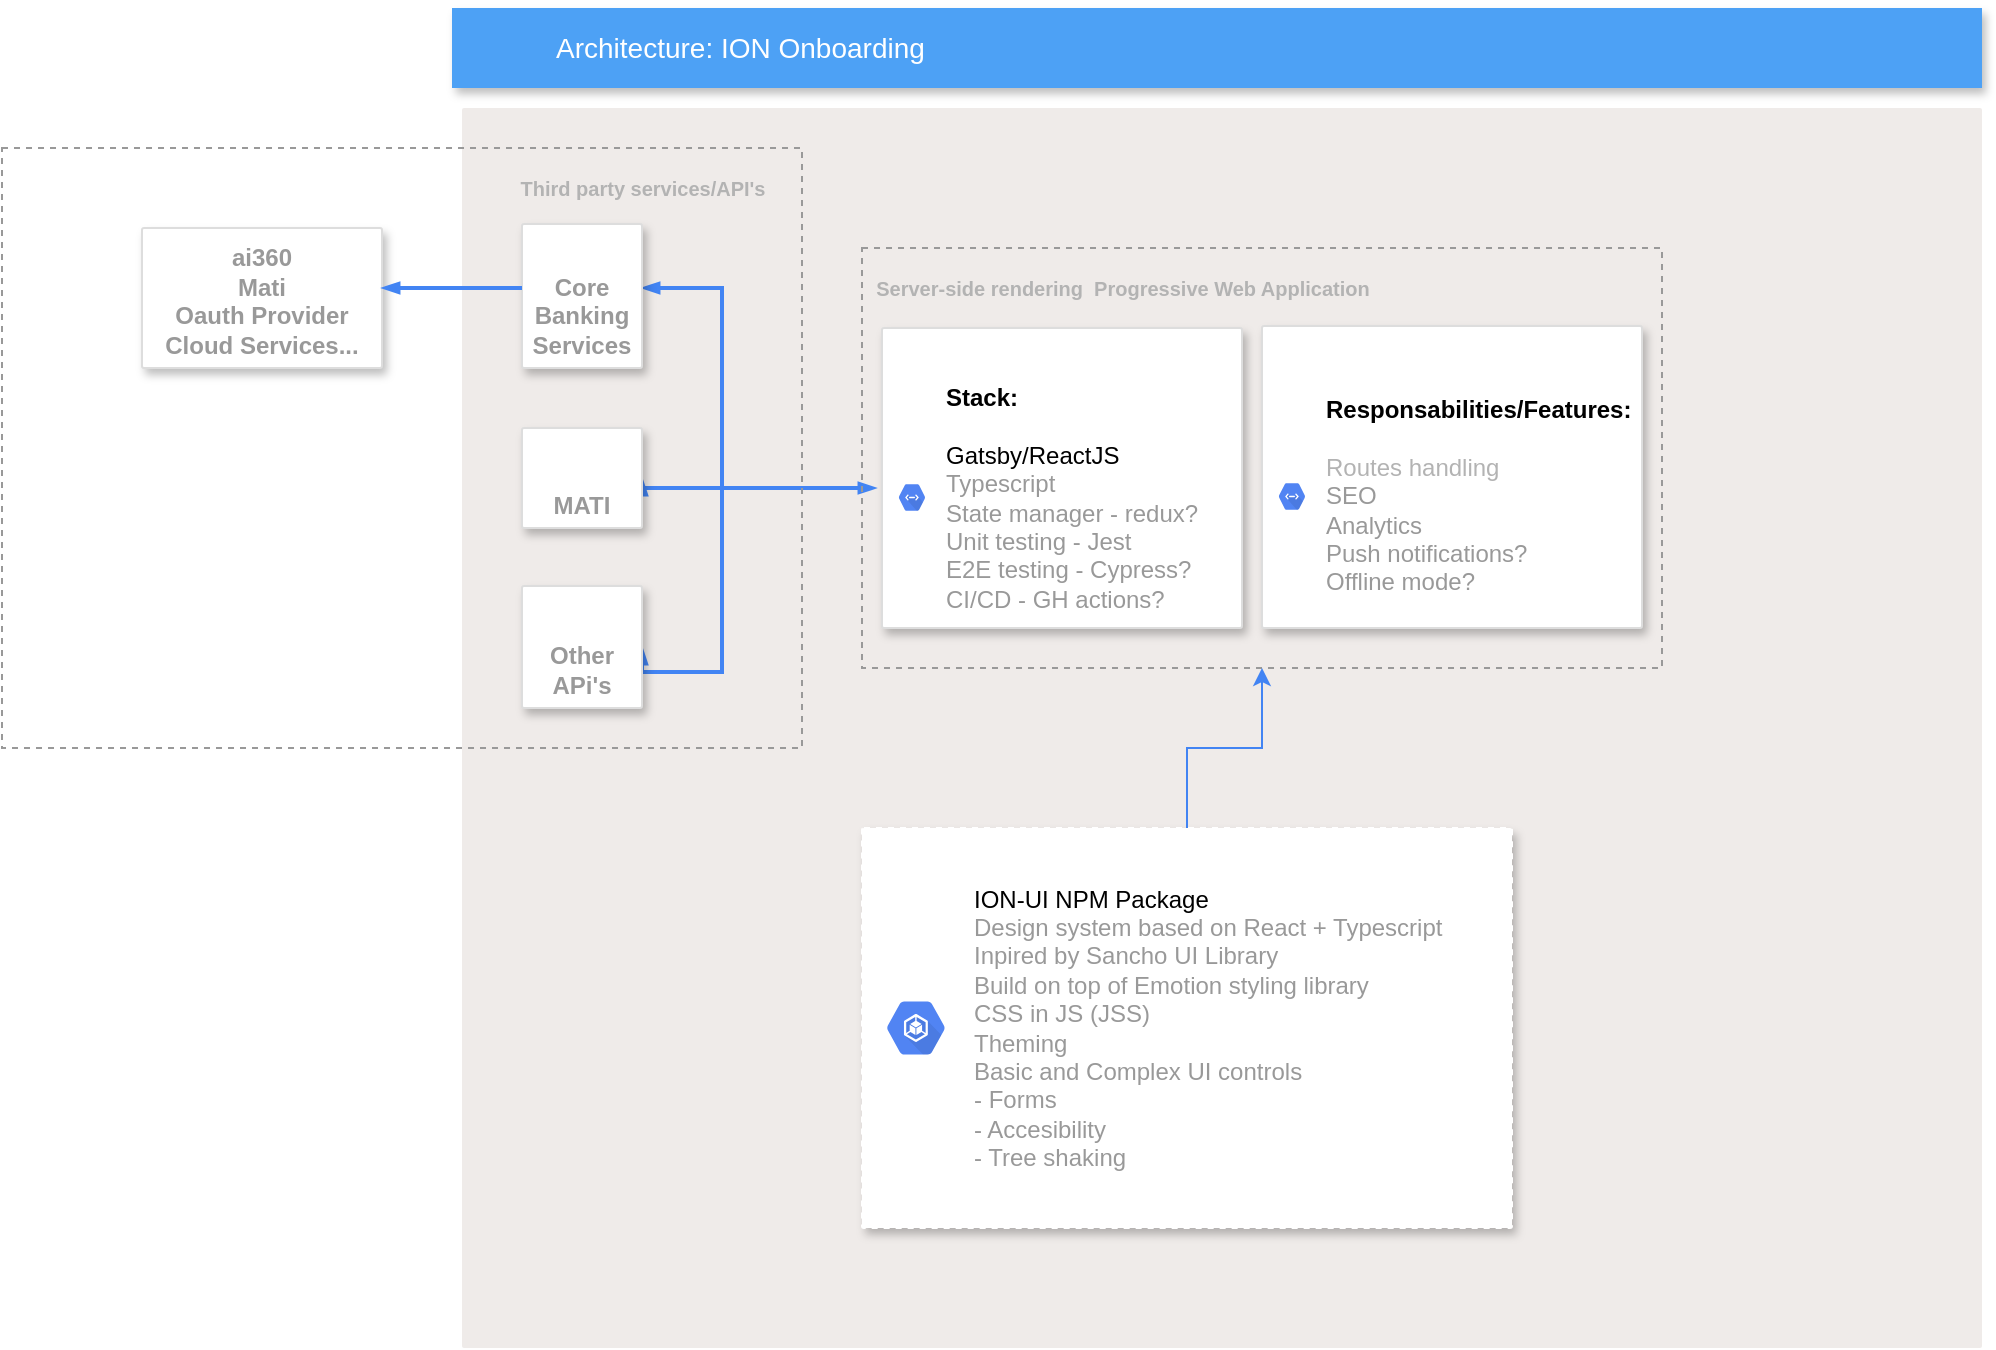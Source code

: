 <mxfile version="14.2.3" type="github">
  <diagram id="f106602c-feb2-e66a-4537-3a34d633f6aa" name="Page-1">
    <mxGraphModel dx="2472" dy="845" grid="1" gridSize="10" guides="1" tooltips="1" connect="1" arrows="1" fold="1" page="1" pageScale="1" pageWidth="1169" pageHeight="827" background="#ffffff" math="0" shadow="0">
      <root>
        <mxCell id="0" />
        <mxCell id="1" parent="0" />
        <mxCell id="C-yEnUiBXdjGMgicQ9S--25" value="" style="points=[[0,0,0],[0.25,0,0],[0.5,0,0],[0.75,0,0],[1,0,0],[1,0.25,0],[1,0.5,0],[1,0.75,0],[1,1,0],[0.75,1,0],[0.5,1,0],[0.25,1,0],[0,1,0],[0,0.75,0],[0,0.5,0],[0,0.25,0]];rounded=1;absoluteArcSize=1;arcSize=2;html=1;strokeColor=none;gradientColor=none;shadow=0;dashed=0;fontSize=12;fontColor=#9E9E9E;align=left;verticalAlign=top;spacing=10;spacingTop=-4;fillColor=#EFEBE9;" vertex="1" parent="1">
          <mxGeometry x="90" y="90" width="760" height="620" as="geometry" />
        </mxCell>
        <mxCell id="2" value="Architecture: ION Onboarding&amp;nbsp;" style="fillColor=#4DA1F5;strokeColor=none;shadow=1;gradientColor=none;fontSize=14;align=left;spacingLeft=50;fontColor=#ffffff;html=1;" parent="1" vertex="1">
          <mxGeometry x="85" y="40" width="765" height="40" as="geometry" />
        </mxCell>
        <mxCell id="12" value="" style="strokeColor=#dddddd;fillColor=#ffffff;shadow=1;strokeWidth=1;rounded=1;absoluteArcSize=1;arcSize=2;fontSize=14;fontColor=#808080;align=left;html=1;" parent="1" vertex="1">
          <mxGeometry x="300" y="200" width="180" height="150" as="geometry" />
        </mxCell>
        <mxCell id="13" value="&lt;font color=&quot;#000000&quot;&gt;&lt;b&gt;Stack:&lt;/b&gt;&lt;br&gt;&lt;br&gt;Gatsby/ReactJS&lt;br&gt;&lt;/font&gt;Typescript&lt;br&gt;State manager - redux?&lt;br&gt;Unit testing - Jest&lt;br&gt;E2E testing - Cypress?&lt;br&gt;CI/CD - GH actions?" style="dashed=0;connectable=0;html=1;fillColor=#5184F3;strokeColor=none;shape=mxgraph.gcp2.hexIcon;prIcon=cloud_endpoints;part=1;labelPosition=right;verticalLabelPosition=middle;align=left;verticalAlign=middle;spacingLeft=5;fontColor=#999999;fontSize=12;" parent="12" vertex="1">
          <mxGeometry y="0.5" width="20" height="19.5" relative="1" as="geometry">
            <mxPoint x="5" as="offset" />
          </mxGeometry>
        </mxCell>
        <mxCell id="18" value="" style="edgeStyle=orthogonalEdgeStyle;fontSize=12;html=1;endArrow=blockThin;endFill=1;rounded=0;strokeWidth=2;endSize=4;startSize=4;dashed=0;strokeColor=#4284F3;startArrow=blockThin;startFill=1;exitX=1;exitY=0.5;exitDx=0;exitDy=0;" parent="1" edge="1" source="6">
          <mxGeometry width="100" relative="1" as="geometry">
            <mxPoint x="210" y="280" as="sourcePoint" />
            <mxPoint x="297" y="280" as="targetPoint" />
            <Array as="points">
              <mxPoint x="180" y="280" />
            </Array>
          </mxGeometry>
        </mxCell>
        <mxCell id="19" value="" style="fontSize=12;html=1;endArrow=blockThin;endFill=1;rounded=0;strokeWidth=2;endSize=4;startSize=4;dashed=0;strokeColor=#4284F3;startArrow=blockThin;startFill=1;edgeStyle=orthogonalEdgeStyle;entryX=1;entryY=0.5;entryDx=0;entryDy=0;" parent="1" edge="1" target="9">
          <mxGeometry width="100" relative="1" as="geometry">
            <mxPoint x="180" y="180" as="sourcePoint" />
            <mxPoint x="180" y="490" as="targetPoint" />
            <Array as="points">
              <mxPoint x="220" y="180" />
              <mxPoint x="220" y="372" />
            </Array>
          </mxGeometry>
        </mxCell>
        <mxCell id="3" value="Core Banking Services" style="strokeColor=#dddddd;fillColor=#ffffff;shadow=1;strokeWidth=1;rounded=1;absoluteArcSize=1;arcSize=2;labelPosition=center;verticalLabelPosition=middle;align=center;verticalAlign=bottom;spacingLeft=0;fontColor=#999999;fontSize=12;whiteSpace=wrap;spacingBottom=2;html=1;fontStyle=1" parent="1" vertex="1">
          <mxGeometry x="120" y="148" width="60" height="72" as="geometry" />
        </mxCell>
        <mxCell id="6" value="MATI" style="strokeColor=#dddddd;fillColor=#ffffff;shadow=1;strokeWidth=1;rounded=1;absoluteArcSize=1;arcSize=2;labelPosition=center;verticalLabelPosition=middle;align=center;verticalAlign=bottom;spacingLeft=0;fontColor=#999999;fontSize=12;whiteSpace=wrap;spacingBottom=2;html=1;fontStyle=1" parent="1" vertex="1">
          <mxGeometry x="120" y="250" width="60" height="50" as="geometry" />
        </mxCell>
        <mxCell id="9" value="&lt;b&gt;Other APi&#39;s&lt;/b&gt;" style="strokeColor=#dddddd;fillColor=#ffffff;shadow=1;strokeWidth=1;rounded=1;absoluteArcSize=1;arcSize=2;labelPosition=center;verticalLabelPosition=middle;align=center;verticalAlign=bottom;spacingLeft=0;fontColor=#999999;fontSize=12;whiteSpace=wrap;spacingBottom=2;html=1;" parent="1" vertex="1">
          <mxGeometry x="120" y="329" width="60" height="61" as="geometry" />
        </mxCell>
        <mxCell id="C-yEnUiBXdjGMgicQ9S--27" value="&lt;font style=&quot;font-size: 10px;&quot; color=&quot;#b3b3b3&quot;&gt;&lt;b style=&quot;font-size: 10px;&quot;&gt;Third party services/API&#39;s&lt;/b&gt;&lt;/font&gt;" style="text;html=1;align=center;verticalAlign=middle;resizable=0;points=[];autosize=1;strokeWidth=4;fontSize=10;" vertex="1" parent="1">
          <mxGeometry x="110" y="120" width="140" height="20" as="geometry" />
        </mxCell>
        <mxCell id="C-yEnUiBXdjGMgicQ9S--28" value="&lt;font color=&quot;#b3b3b3&quot;&gt;&lt;b&gt;Server-side rendering&amp;nbsp; Progressive Web Application&lt;/b&gt;&lt;/font&gt;" style="text;html=1;align=center;verticalAlign=middle;resizable=0;points=[];autosize=1;strokeWidth=4;fontSize=10;" vertex="1" parent="1">
          <mxGeometry x="290" y="170" width="260" height="20" as="geometry" />
        </mxCell>
        <mxCell id="C-yEnUiBXdjGMgicQ9S--29" value="ai360&lt;br&gt;Mati&lt;br&gt;Oauth Provider&lt;br&gt;Cloud Services..." style="strokeColor=#dddddd;fillColor=#ffffff;shadow=1;strokeWidth=1;rounded=1;absoluteArcSize=1;arcSize=2;labelPosition=center;verticalLabelPosition=middle;align=center;verticalAlign=bottom;spacingLeft=0;fontColor=#999999;fontSize=12;whiteSpace=wrap;spacingBottom=2;html=1;fontStyle=1" vertex="1" parent="1">
          <mxGeometry x="-70" y="150" width="120" height="70" as="geometry" />
        </mxCell>
        <mxCell id="C-yEnUiBXdjGMgicQ9S--31" value="" style="edgeStyle=orthogonalEdgeStyle;fontSize=12;html=1;endArrow=blockThin;endFill=1;rounded=0;strokeWidth=2;endSize=4;startSize=4;dashed=0;strokeColor=#4284F3;" edge="1" parent="1">
          <mxGeometry width="100" relative="1" as="geometry">
            <mxPoint x="120" y="180" as="sourcePoint" />
            <mxPoint x="50" y="180" as="targetPoint" />
          </mxGeometry>
        </mxCell>
        <mxCell id="C-yEnUiBXdjGMgicQ9S--33" value="" style="strokeColor=#dddddd;fillColor=#ffffff;shadow=1;strokeWidth=1;rounded=1;absoluteArcSize=1;arcSize=2;fontSize=14;fontColor=#808080;align=left;html=1;" vertex="1" parent="1">
          <mxGeometry x="490" y="199" width="190" height="151" as="geometry" />
        </mxCell>
        <mxCell id="C-yEnUiBXdjGMgicQ9S--34" value="&lt;b style=&quot;color: rgb(0 , 0 , 0)&quot;&gt;Responsabilities/Features:&lt;/b&gt;&lt;br&gt;&lt;br&gt;&lt;font color=&quot;#b3b3b3&quot;&gt;Routes handling&lt;br&gt;&lt;/font&gt;SEO&lt;br&gt;Analytics&lt;br&gt;Push notifications?&lt;br&gt;Offline mode?" style="dashed=0;connectable=0;html=1;fillColor=#5184F3;strokeColor=none;shape=mxgraph.gcp2.hexIcon;prIcon=cloud_endpoints;part=1;labelPosition=right;verticalLabelPosition=middle;align=left;verticalAlign=middle;spacingLeft=5;fontColor=#999999;fontSize=12;" vertex="1" parent="C-yEnUiBXdjGMgicQ9S--33">
          <mxGeometry y="0.5" width="20" height="19.5" relative="1" as="geometry">
            <mxPoint x="5" as="offset" />
          </mxGeometry>
        </mxCell>
        <mxCell id="C-yEnUiBXdjGMgicQ9S--36" value="" style="whiteSpace=wrap;html=1;strokeWidth=1;fontSize=10;fillColor=none;dashed=1;strokeColor=#999999;" vertex="1" parent="1">
          <mxGeometry x="290" y="160" width="400" height="210" as="geometry" />
        </mxCell>
        <mxCell id="C-yEnUiBXdjGMgicQ9S--38" value="" style="whiteSpace=wrap;html=1;strokeWidth=1;fontSize=10;fillColor=none;dashed=1;strokeColor=#999999;" vertex="1" parent="1">
          <mxGeometry x="-140" y="110" width="400" height="300" as="geometry" />
        </mxCell>
        <mxCell id="C-yEnUiBXdjGMgicQ9S--41" value="" style="edgeStyle=orthogonalEdgeStyle;rounded=0;orthogonalLoop=1;jettySize=auto;html=1;fontSize=10;fillColor=#dae8fc;strokeColor=#4284F3;" edge="1" parent="1" source="C-yEnUiBXdjGMgicQ9S--39" target="C-yEnUiBXdjGMgicQ9S--36">
          <mxGeometry relative="1" as="geometry" />
        </mxCell>
        <mxCell id="C-yEnUiBXdjGMgicQ9S--39" value="" style="shadow=1;strokeWidth=1;rounded=1;absoluteArcSize=1;arcSize=2;dashed=1;fontSize=10;strokeColor=#FFFFFF;" vertex="1" parent="1">
          <mxGeometry x="290" y="450" width="325" height="200" as="geometry" />
        </mxCell>
        <mxCell id="C-yEnUiBXdjGMgicQ9S--40" value="&lt;font color=&quot;#000000&quot;&gt;ION-UI NPM Package&lt;/font&gt;&lt;br&gt;Design system based on React + Typescript&lt;br&gt;Inpired by Sancho UI Library&lt;br&gt;Build on top of Emotion styling library&lt;br&gt;CSS in JS (JSS)&lt;br&gt;Theming&lt;br&gt;Basic and Complex UI controls&lt;br&gt;- Forms&lt;br&gt;- Accesibility&lt;br&gt;- Tree shaking" style="dashed=0;connectable=0;html=1;fillColor=#5184F3;strokeColor=none;shape=mxgraph.gcp2.hexIcon;prIcon=container_engine;part=1;labelPosition=right;verticalLabelPosition=middle;align=left;verticalAlign=middle;spacingLeft=5;fontColor=#999999;fontSize=12;" vertex="1" parent="C-yEnUiBXdjGMgicQ9S--39">
          <mxGeometry y="0.5" width="44" height="39" relative="1" as="geometry">
            <mxPoint x="5" y="-19.5" as="offset" />
          </mxGeometry>
        </mxCell>
      </root>
    </mxGraphModel>
  </diagram>
</mxfile>
